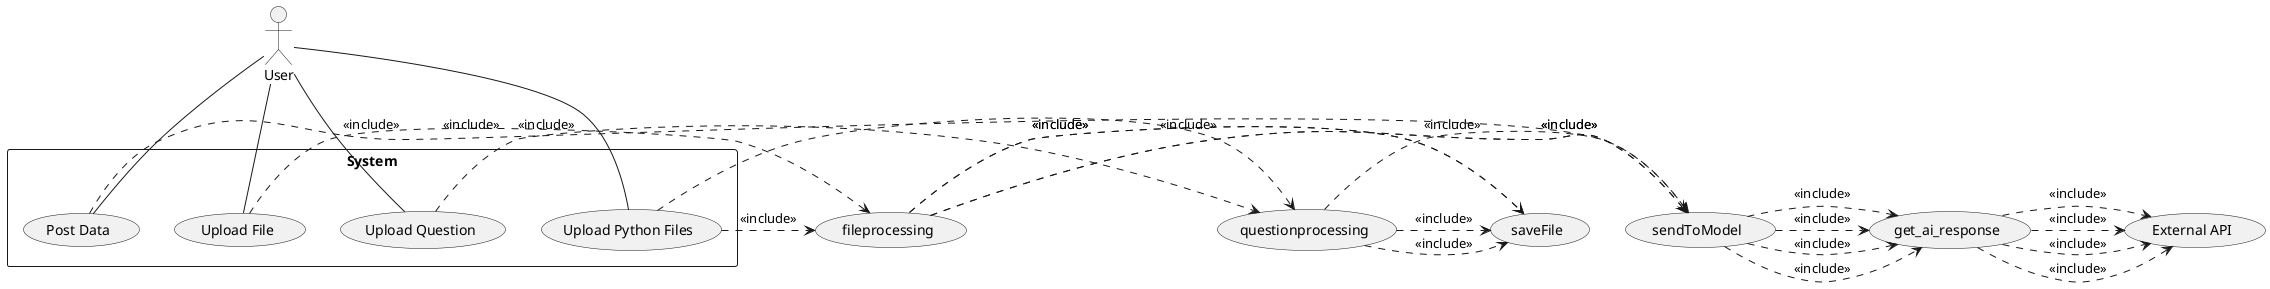 @startuml
actor User

rectangle System {
  User -- (Post Data)
  User -- (Upload File)
  User -- (Upload Question)
  User -- (Upload Python Files)
}

(Post Data) .> (sendToModel) : <<include>>
(sendToModel) .> (get_ai_response) : <<include>>
(get_ai_response) .> (External API) : <<include>>

(Upload File) .> (fileprocessing) : <<include>>
(fileprocessing) .> (saveFile) : <<include>>
(fileprocessing) .> (sendToModel) : <<include>>
(sendToModel) .> (get_ai_response) : <<include>>
(get_ai_response) .> (External API) : <<include>>

(Upload Question) .> (questionprocessing) : <<include>>
(questionprocessing) .> (saveFile) : <<include>>
(questionprocessing) .> (sendToModel) : <<include>>
(sendToModel) .> (get_ai_response) : <<include>>
(get_ai_response) .> (External API) : <<include>>

(Upload Python Files) .> (questionprocessing) : <<include>>
(Upload Python Files) .> (fileprocessing) : <<include>>
(fileprocessing) .> (saveFile) : <<include>>
(questionprocessing) .> (saveFile) : <<include>>
(fileprocessing) .> (sendToModel) : <<include>>
(sendToModel) .> (get_ai_response) : <<include>>
(get_ai_response) .> (External API) : <<include>>
@enduml
